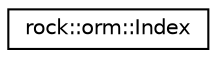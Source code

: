 digraph "类继承关系图"
{
 // LATEX_PDF_SIZE
  edge [fontname="Helvetica",fontsize="10",labelfontname="Helvetica",labelfontsize="10"];
  node [fontname="Helvetica",fontsize="10",shape=record];
  rankdir="LR";
  Node0 [label="rock::orm::Index",height=0.2,width=0.4,color="black", fillcolor="white", style="filled",URL="$classrock_1_1orm_1_1Index.html",tooltip=" "];
}
